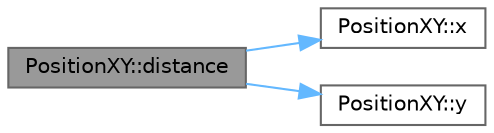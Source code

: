 digraph "PositionXY::distance"
{
 // LATEX_PDF_SIZE
  bgcolor="transparent";
  edge [fontname=Helvetica,fontsize=10,labelfontname=Helvetica,labelfontsize=10];
  node [fontname=Helvetica,fontsize=10,shape=box,height=0.2,width=0.4];
  rankdir="LR";
  Node1 [id="Node000001",label="PositionXY::distance",height=0.2,width=0.4,color="gray40", fillcolor="grey60", style="filled", fontcolor="black",tooltip=" "];
  Node1 -> Node2 [id="edge1_Node000001_Node000002",color="steelblue1",style="solid",tooltip=" "];
  Node2 [id="Node000002",label="PositionXY::x",height=0.2,width=0.4,color="grey40", fillcolor="white", style="filled",URL="$class_position_x_y.html#acce5b19d2f42799085d2e2a33a332b47",tooltip=" "];
  Node1 -> Node3 [id="edge2_Node000001_Node000003",color="steelblue1",style="solid",tooltip=" "];
  Node3 [id="Node000003",label="PositionXY::y",height=0.2,width=0.4,color="grey40", fillcolor="white", style="filled",URL="$class_position_x_y.html#a4f90c006704186993373466e7942e00e",tooltip=" "];
}
